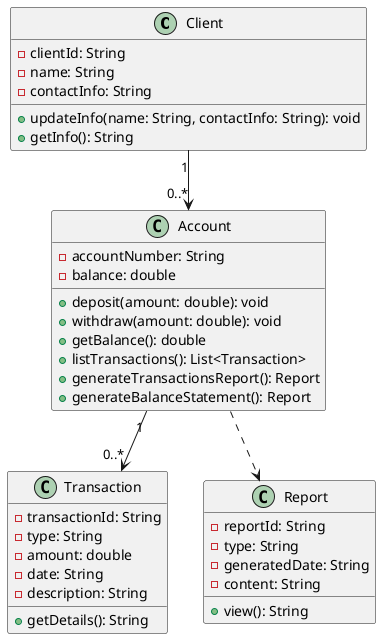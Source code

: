 @startuml
class Client {
    - clientId: String
    - name: String
    - contactInfo: String
    + updateInfo(name: String, contactInfo: String): void
    + getInfo(): String
}

class Account {
    - accountNumber: String
    - balance: double
    + deposit(amount: double): void
    + withdraw(amount: double): void
    + getBalance(): double
    + listTransactions(): List<Transaction>
    + generateTransactionsReport(): Report
    + generateBalanceStatement(): Report
}

class Transaction {
    - transactionId: String
    - type: String
    - amount: double
    - date: String
    - description: String
    + getDetails(): String
}

class Report {
    - reportId: String
    - type: String
    - generatedDate: String
    - content: String
    + view(): String
}

Client "1" --> "0..*" Account
Account "1" --> "0..*" Transaction
Account ..> Report
@enduml